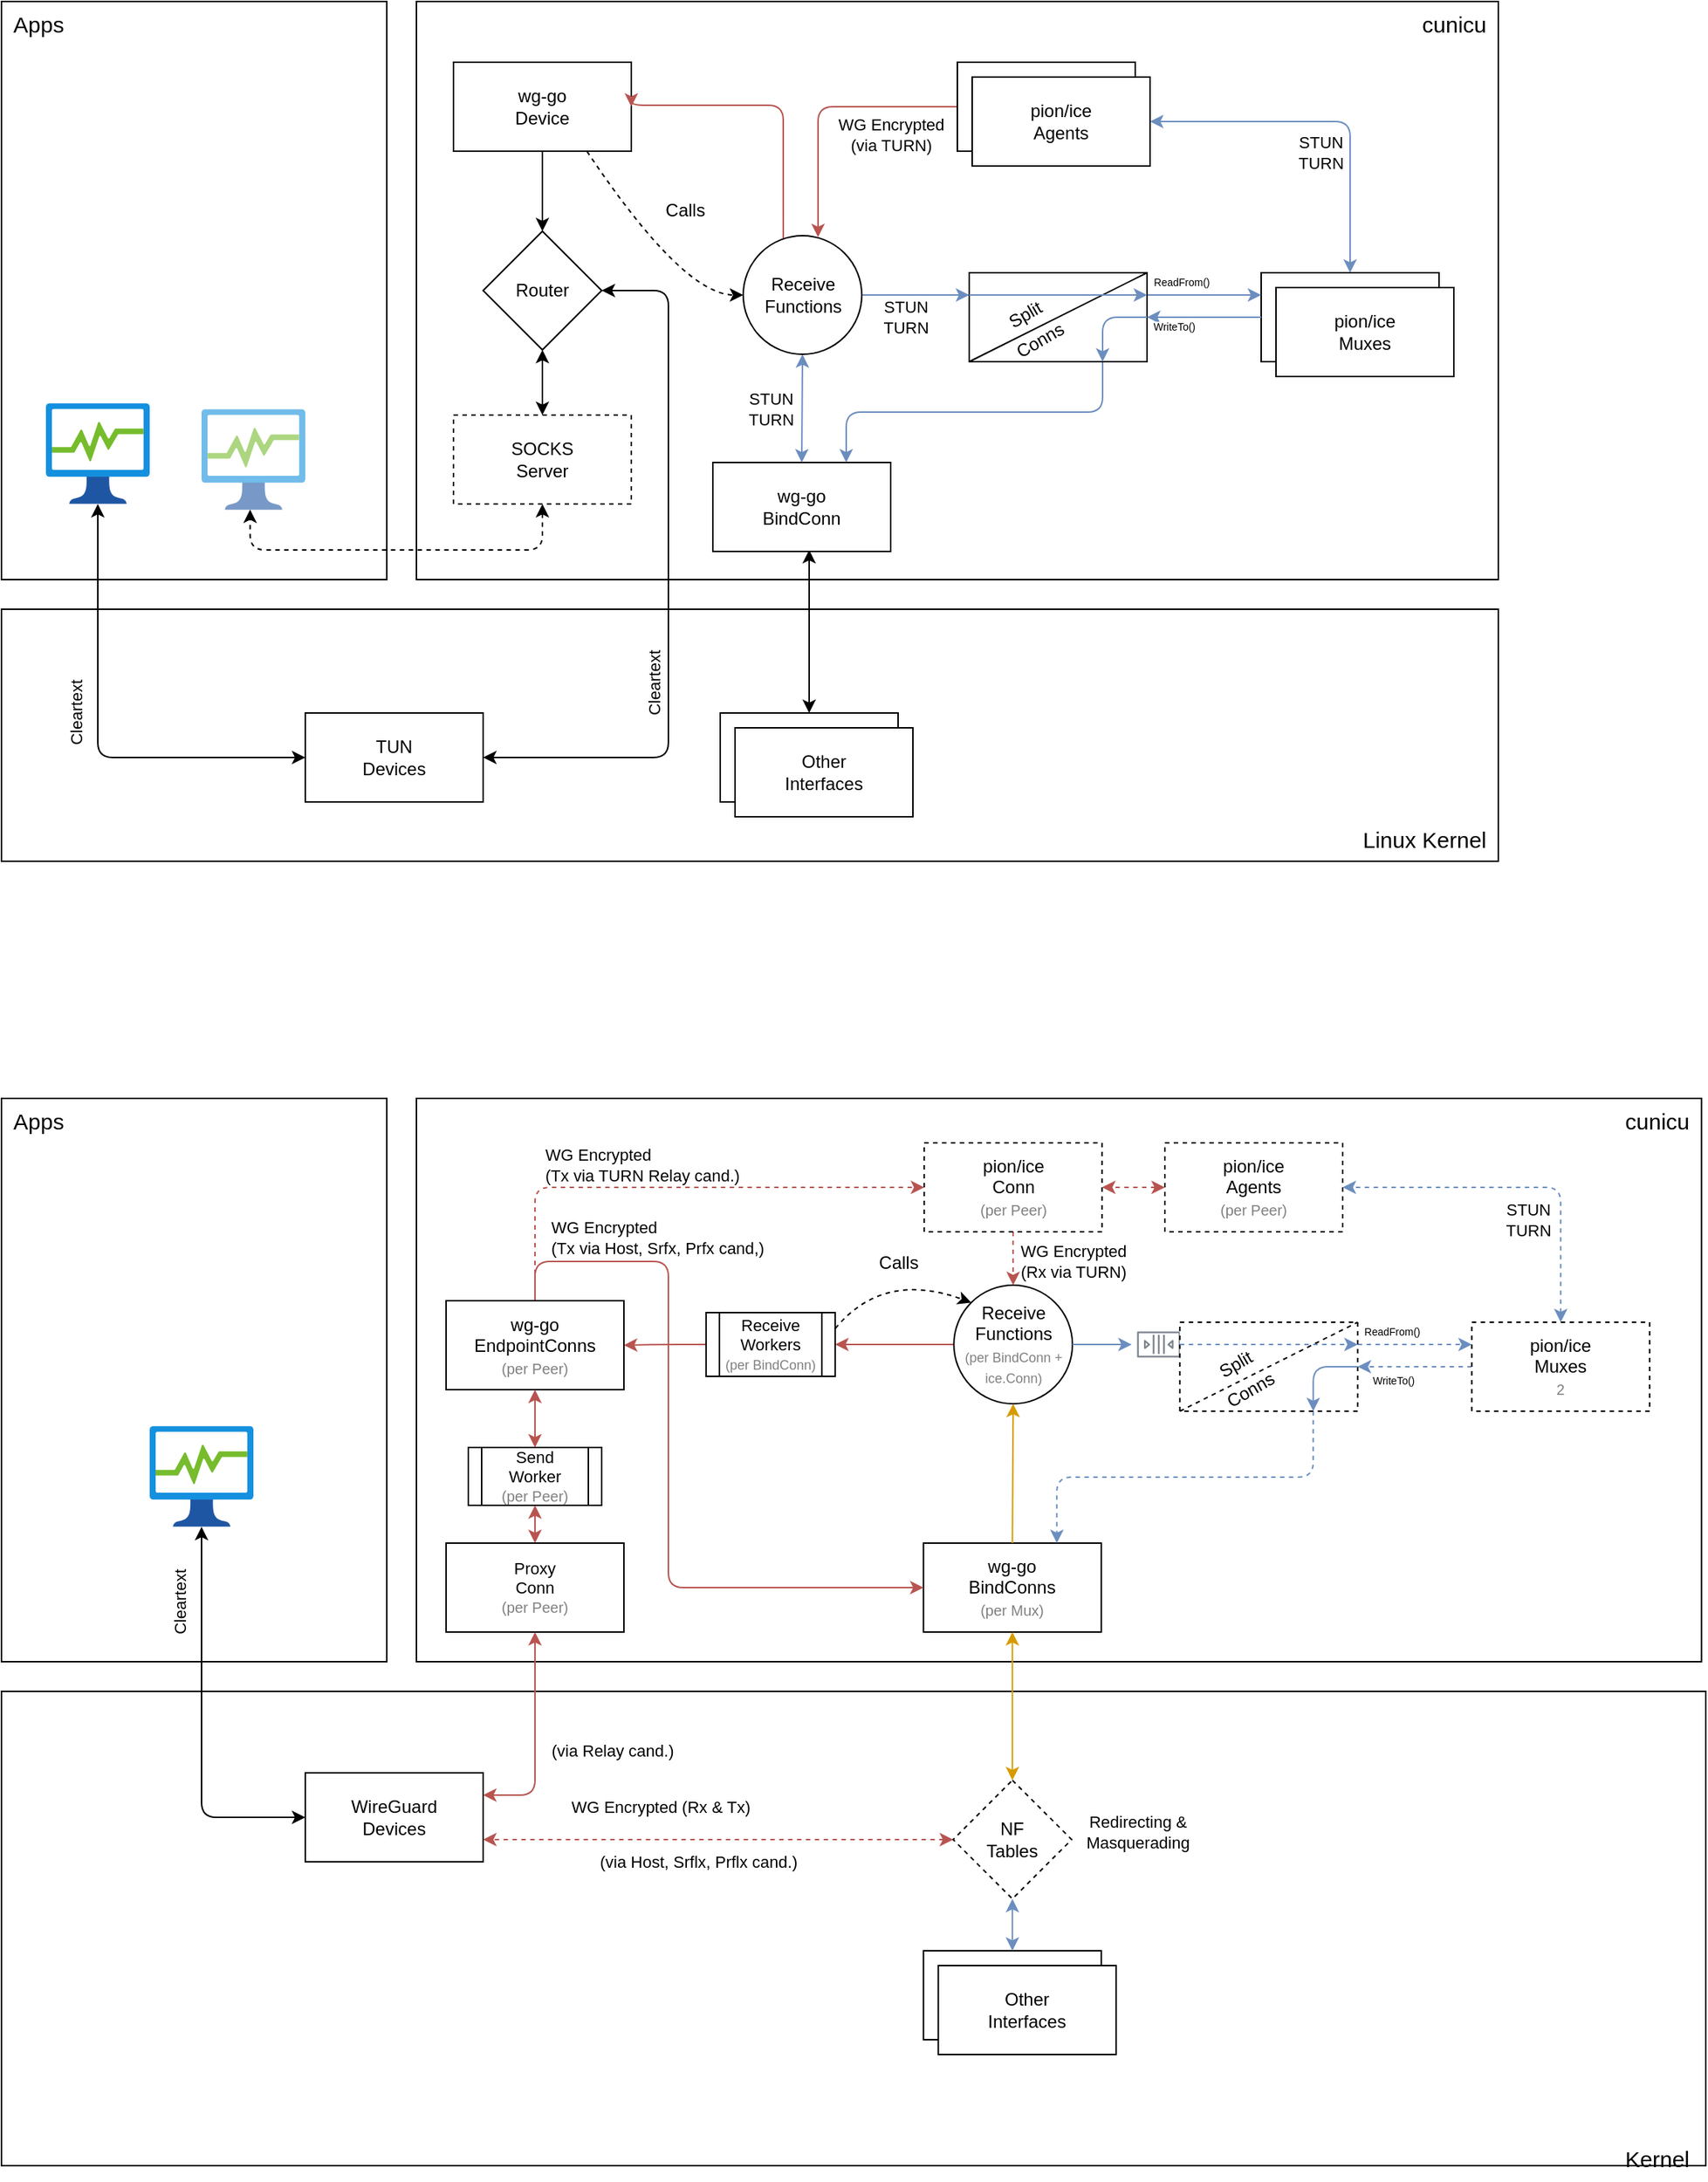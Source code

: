 <mxfile>
    <diagram id="mI8KoqQbu4m7rTbuGHnU" name="Page-1">
        <mxGraphModel dx="1014" dy="3248" grid="1" gridSize="10" guides="1" tooltips="1" connect="1" arrows="1" fold="1" page="1" pageScale="1" pageWidth="1654" pageHeight="2336" math="0" shadow="0">
            <root>
                <mxCell id="0"/>
                <mxCell id="1" parent="0"/>
                <mxCell id="29" value="" style="rounded=0;whiteSpace=wrap;html=1;" parent="1" vertex="1">
                    <mxGeometry x="370" y="-1520" width="867.14" height="380" as="geometry"/>
                </mxCell>
                <mxCell id="2" value="" style="rounded=0;whiteSpace=wrap;html=1;" parent="1" vertex="1">
                    <mxGeometry x="90" y="-1850" width="1010" height="170" as="geometry"/>
                </mxCell>
                <mxCell id="4" value="" style="rounded=0;whiteSpace=wrap;html=1;" parent="1" vertex="1">
                    <mxGeometry x="370" y="-2260" width="730" height="390" as="geometry"/>
                </mxCell>
                <mxCell id="10" value="" style="group" parent="1" vertex="1" connectable="0">
                    <mxGeometry x="575" y="-1780" width="131" height="70" as="geometry"/>
                </mxCell>
                <mxCell id="8" value="Other&lt;br&gt;Interfaces" style="rounded=0;whiteSpace=wrap;html=1;" parent="10" vertex="1">
                    <mxGeometry width="120" height="60" as="geometry"/>
                </mxCell>
                <mxCell id="9" value="Other&lt;br&gt;Interfaces" style="rounded=0;whiteSpace=wrap;html=1;" parent="10" vertex="1">
                    <mxGeometry x="10" y="10" width="120" height="60" as="geometry"/>
                </mxCell>
                <mxCell id="20" style="edgeStyle=orthogonalEdgeStyle;html=1;exitX=0.5;exitY=0;exitDx=0;exitDy=0;entryX=0.5;entryY=1;entryDx=0;entryDy=0;startArrow=classic;startFill=1;" parent="1" source="8" edge="1">
                    <mxGeometry relative="1" as="geometry">
                        <mxPoint x="635" y="-1890" as="targetPoint"/>
                    </mxGeometry>
                </mxCell>
                <mxCell id="28" value="" style="rounded=0;whiteSpace=wrap;html=1;" parent="1" vertex="1">
                    <mxGeometry x="90" y="-1120" width="1150" height="320" as="geometry"/>
                </mxCell>
                <mxCell id="31" value="" style="group" parent="1" vertex="1" connectable="0">
                    <mxGeometry x="712.14" y="-945" width="131" height="70" as="geometry"/>
                </mxCell>
                <mxCell id="32" value="Other&lt;br&gt;Interfaces" style="rounded=0;whiteSpace=wrap;html=1;" parent="31" vertex="1">
                    <mxGeometry width="120" height="60" as="geometry"/>
                </mxCell>
                <mxCell id="33" value="Other&lt;br&gt;Interfaces" style="rounded=0;whiteSpace=wrap;html=1;" parent="31" vertex="1">
                    <mxGeometry x="10" y="10" width="120" height="60" as="geometry"/>
                </mxCell>
                <mxCell id="38" value="wg-go&lt;br&gt;BindConns&lt;br&gt;&lt;span style=&quot;color: rgb(128 , 128 , 128) ; font-size: 10px&quot;&gt;(per Mux)&lt;/span&gt;" style="rounded=0;whiteSpace=wrap;html=1;" parent="1" vertex="1">
                    <mxGeometry x="712.14" y="-1220" width="120" height="60" as="geometry"/>
                </mxCell>
                <mxCell id="43" style="edgeStyle=orthogonalEdgeStyle;html=1;exitX=0.5;exitY=0;exitDx=0;exitDy=0;entryX=0.5;entryY=1;entryDx=0;entryDy=0;startArrow=classic;startFill=1;fillColor=#ffe6cc;strokeColor=#d79b00;" parent="1" source="58" target="38" edge="1">
                    <mxGeometry relative="1" as="geometry">
                        <mxPoint x="759.14" y="-1150" as="targetPoint"/>
                    </mxGeometry>
                </mxCell>
                <mxCell id="48" style="edgeStyle=orthogonalEdgeStyle;html=1;exitX=0;exitY=0.5;exitDx=0;exitDy=0;startArrow=classic;startFill=1;entryX=1;entryY=0.75;entryDx=0;entryDy=0;fillColor=#f8cecc;strokeColor=#b85450;dashed=1;" parent="1" source="58" target="44" edge="1">
                    <mxGeometry relative="1" as="geometry">
                        <Array as="points">
                            <mxPoint x="732" y="-1020"/>
                        </Array>
                    </mxGeometry>
                </mxCell>
                <mxCell id="57" value="(via Host, Srflx, Prflx cand.)" style="edgeLabel;html=1;align=center;verticalAlign=middle;resizable=0;points=[];" parent="48" vertex="1" connectable="0">
                    <mxGeometry x="-0.16" y="1" relative="1" as="geometry">
                        <mxPoint x="-39" y="14" as="offset"/>
                    </mxGeometry>
                </mxCell>
                <mxCell id="58" value="NF&lt;br&gt;Tables" style="rhombus;whiteSpace=wrap;html=1;labelBackgroundColor=none;dashed=1;" parent="1" vertex="1">
                    <mxGeometry x="732.14" y="-1060" width="80" height="80" as="geometry"/>
                </mxCell>
                <mxCell id="61" style="edgeStyle=orthogonalEdgeStyle;html=1;exitX=0.5;exitY=0;exitDx=0;exitDy=0;entryX=0.5;entryY=1;entryDx=0;entryDy=0;startArrow=classic;startFill=1;fillColor=#dae8fc;strokeColor=#6c8ebf;" parent="1" source="32" target="58" edge="1">
                    <mxGeometry relative="1" as="geometry"/>
                </mxCell>
                <mxCell id="67" style="edgeStyle=orthogonalEdgeStyle;html=1;exitX=0.5;exitY=0;exitDx=0;exitDy=0;entryX=0.5;entryY=1;entryDx=0;entryDy=0;startArrow=none;startFill=0;fillColor=#ffe6cc;strokeColor=#d79b00;" parent="1" target="73" edge="1">
                    <mxGeometry relative="1" as="geometry">
                        <mxPoint x="772.14" y="-1220.0" as="sourcePoint"/>
                    </mxGeometry>
                </mxCell>
                <mxCell id="68" style="edgeStyle=orthogonalEdgeStyle;html=1;entryX=1;entryY=0.5;entryDx=0;entryDy=0;startArrow=classic;startFill=1;exitX=0.5;exitY=0;exitDx=0;exitDy=0;fillColor=#dae8fc;strokeColor=#6c8ebf;dashed=1;" parent="1" source="69" target="72" edge="1">
                    <mxGeometry relative="1" as="geometry">
                        <mxPoint x="1122.14" y="-1280" as="sourcePoint"/>
                    </mxGeometry>
                </mxCell>
                <mxCell id="118" value="STUN&lt;br&gt;TURN" style="edgeLabel;html=1;align=center;verticalAlign=middle;resizable=0;points=[];fontSize=11;" parent="68" vertex="1" connectable="0">
                    <mxGeometry x="-0.29" relative="1" as="geometry">
                        <mxPoint x="-22" y="15" as="offset"/>
                    </mxGeometry>
                </mxCell>
                <mxCell id="104" style="edgeStyle=orthogonalEdgeStyle;html=1;exitX=0.5;exitY=1;exitDx=0;exitDy=0;entryX=0.5;entryY=0;entryDx=0;entryDy=0;fontSize=11;startArrow=none;startFill=0;fillColor=#f8cecc;strokeColor=#b85450;dashed=1;" parent="1" source="257" target="73" edge="1">
                    <mxGeometry relative="1" as="geometry">
                        <mxPoint x="877.14" y="-1445" as="sourcePoint"/>
                        <Array as="points">
                            <mxPoint x="773" y="-1420"/>
                            <mxPoint x="773" y="-1420"/>
                        </Array>
                    </mxGeometry>
                </mxCell>
                <mxCell id="105" value="WG Encrypted&lt;br&gt;(Rx via TURN)" style="edgeLabel;html=1;align=center;verticalAlign=middle;resizable=0;points=[];fontSize=11;" parent="104" vertex="1" connectable="0">
                    <mxGeometry x="0.113" y="-2" relative="1" as="geometry">
                        <mxPoint x="42" as="offset"/>
                    </mxGeometry>
                </mxCell>
                <mxCell id="101" style="edgeStyle=orthogonalEdgeStyle;html=1;exitX=0;exitY=0.5;exitDx=0;exitDy=0;fontSize=11;startArrow=none;startFill=0;fillColor=#f8cecc;strokeColor=#b85450;entryX=1;entryY=0.5;entryDx=0;entryDy=0;" parent="1" source="73" target="125" edge="1">
                    <mxGeometry relative="1" as="geometry">
                        <mxPoint x="639.087" y="-1412.947" as="targetPoint"/>
                    </mxGeometry>
                </mxCell>
                <mxCell id="73" value="Receive&lt;br&gt;Functions&lt;br&gt;&lt;span style=&quot;color: rgb(128 , 128 , 128) ; font-size: 9px&quot;&gt;(per BindConn + ice.Conn)&lt;/span&gt;" style="ellipse;whiteSpace=wrap;html=1;aspect=fixed;labelBackgroundColor=none;" parent="1" vertex="1">
                    <mxGeometry x="732.64" y="-1394" width="80" height="80" as="geometry"/>
                </mxCell>
                <mxCell id="74" value="" style="rounded=0;whiteSpace=wrap;html=1;labelBackgroundColor=none;" parent="1" vertex="1">
                    <mxGeometry x="90" y="-2260" width="260" height="390" as="geometry"/>
                </mxCell>
                <mxCell id="75" value="Apps" style="text;html=1;strokeColor=none;fillColor=none;align=left;verticalAlign=middle;whiteSpace=wrap;rounded=0;labelBackgroundColor=none;fontSize=15;spacingLeft=6;" parent="1" vertex="1">
                    <mxGeometry x="90" y="-2260" width="100" height="30" as="geometry"/>
                </mxCell>
                <mxCell id="78" value="cunicu" style="text;html=1;strokeColor=none;fillColor=none;align=right;verticalAlign=middle;whiteSpace=wrap;rounded=0;labelBackgroundColor=none;fontSize=15;spacingLeft=6;spacingRight=6;" parent="1" vertex="1">
                    <mxGeometry x="1000" y="-2260" width="100" height="30" as="geometry"/>
                </mxCell>
                <mxCell id="79" value="cunicu" style="text;html=1;strokeColor=none;fillColor=none;align=right;verticalAlign=middle;whiteSpace=wrap;rounded=0;labelBackgroundColor=none;fontSize=15;spacingLeft=6;spacingRight=6;" parent="1" vertex="1">
                    <mxGeometry x="1137.14" y="-1520" width="100" height="30" as="geometry"/>
                </mxCell>
                <mxCell id="83" value="Kernel" style="text;html=1;strokeColor=none;fillColor=none;align=right;verticalAlign=middle;whiteSpace=wrap;rounded=0;labelBackgroundColor=none;fontSize=15;spacingLeft=6;spacingRight=6;" parent="1" vertex="1">
                    <mxGeometry x="1137.14" y="-820" width="100" height="30" as="geometry"/>
                </mxCell>
                <mxCell id="84" value="Linux Kernel" style="text;html=1;strokeColor=none;fillColor=none;align=right;verticalAlign=middle;whiteSpace=wrap;rounded=0;labelBackgroundColor=none;fontSize=15;spacingLeft=6;spacingRight=6;" parent="1" vertex="1">
                    <mxGeometry x="1000" y="-1710" width="100" height="30" as="geometry"/>
                </mxCell>
                <mxCell id="88" value="" style="aspect=fixed;html=1;points=[];align=center;image;fontSize=12;image=img/lib/azure2/general/Process_Explorer.svg;labelBackgroundColor=none;opacity=60;" parent="1" vertex="1">
                    <mxGeometry x="225" y="-1985" width="70" height="68" as="geometry"/>
                </mxCell>
                <mxCell id="89" style="edgeStyle=orthogonalEdgeStyle;html=1;exitX=0;exitY=0.5;exitDx=0;exitDy=0;fontSize=15;startArrow=classic;startFill=1;" parent="1" source="24" target="220" edge="1">
                    <mxGeometry relative="1" as="geometry">
                        <mxPoint x="270" y="-1750" as="sourcePoint"/>
                    </mxGeometry>
                </mxCell>
                <mxCell id="90" value="Cleartext" style="edgeLabel;html=1;align=center;verticalAlign=middle;resizable=0;points=[];fontSize=11;rotation=-90;" parent="89" vertex="1" connectable="0">
                    <mxGeometry x="0.461" y="2" relative="1" as="geometry">
                        <mxPoint x="-13" y="57" as="offset"/>
                    </mxGeometry>
                </mxCell>
                <mxCell id="91" value="" style="rounded=0;whiteSpace=wrap;html=1;labelBackgroundColor=none;" parent="1" vertex="1">
                    <mxGeometry x="90" y="-1520" width="260" height="380" as="geometry"/>
                </mxCell>
                <mxCell id="92" value="Apps" style="text;html=1;strokeColor=none;fillColor=none;align=left;verticalAlign=middle;whiteSpace=wrap;rounded=0;labelBackgroundColor=none;fontSize=15;spacingLeft=6;" parent="1" vertex="1">
                    <mxGeometry x="90" y="-1520" width="100" height="30" as="geometry"/>
                </mxCell>
                <mxCell id="93" value="" style="aspect=fixed;html=1;points=[];align=center;image;fontSize=12;image=img/lib/azure2/general/Process_Explorer.svg;labelBackgroundColor=none;" parent="1" vertex="1">
                    <mxGeometry x="190" y="-1299" width="70" height="68" as="geometry"/>
                </mxCell>
                <mxCell id="94" style="edgeStyle=orthogonalEdgeStyle;html=1;exitX=0;exitY=0.5;exitDx=0;exitDy=0;fontSize=11;startArrow=classic;startFill=1;" parent="1" source="44" target="93" edge="1">
                    <mxGeometry relative="1" as="geometry">
                        <mxPoint x="225" y="-1060" as="sourcePoint"/>
                    </mxGeometry>
                </mxCell>
                <mxCell id="95" value="Redirecting &amp;amp;&lt;br&gt;Masquerading" style="text;html=1;strokeColor=none;fillColor=none;align=center;verticalAlign=middle;whiteSpace=wrap;rounded=0;labelBackgroundColor=none;fontSize=11;" parent="1" vertex="1">
                    <mxGeometry x="827.14" y="-1040" width="60" height="30" as="geometry"/>
                </mxCell>
                <mxCell id="244" style="edgeStyle=orthogonalEdgeStyle;html=1;exitX=0.5;exitY=0;exitDx=0;exitDy=0;fontSize=10;fontColor=#808080;startArrow=classic;startFill=1;endArrow=classic;endFill=1;fillColor=#f8cecc;strokeColor=#b85450;" parent="1" source="99" target="243" edge="1">
                    <mxGeometry relative="1" as="geometry"/>
                </mxCell>
                <mxCell id="99" value="Proxy&lt;br&gt;Conn&lt;br&gt;&lt;span style=&quot;color: rgb(128 , 128 , 128) ; font-size: 10px&quot;&gt;(per Peer)&lt;/span&gt;" style="rounded=0;whiteSpace=wrap;html=1;labelBackgroundColor=none;fontSize=11;" parent="1" vertex="1">
                    <mxGeometry x="390" y="-1220" width="120" height="60" as="geometry"/>
                </mxCell>
                <mxCell id="103" style="edgeStyle=orthogonalEdgeStyle;html=1;exitX=1;exitY=0.25;exitDx=0;exitDy=0;entryX=0.5;entryY=1;entryDx=0;entryDy=0;fontSize=11;startArrow=classic;startFill=1;fillColor=#f8cecc;strokeColor=#b85450;" parent="1" source="44" target="99" edge="1">
                    <mxGeometry relative="1" as="geometry"/>
                </mxCell>
                <mxCell id="121" style="edgeStyle=orthogonalEdgeStyle;html=1;exitX=1;exitY=0.25;exitDx=0;exitDy=0;entryX=0;entryY=0.25;entryDx=0;entryDy=0;fontSize=11;startArrow=none;startFill=0;endArrow=classic;endFill=1;fillColor=#dae8fc;strokeColor=#6c8ebf;dashed=1;" parent="1" source="106" target="69" edge="1">
                    <mxGeometry relative="1" as="geometry"/>
                </mxCell>
                <mxCell id="127" value="ReadFrom()" style="edgeLabel;html=1;align=center;verticalAlign=middle;resizable=0;points=[];fontSize=7;" parent="121" vertex="1" connectable="0">
                    <mxGeometry x="-0.303" relative="1" as="geometry">
                        <mxPoint x="-4" y="-8" as="offset"/>
                    </mxGeometry>
                </mxCell>
                <mxCell id="131" style="edgeStyle=orthogonalEdgeStyle;html=1;exitX=0.75;exitY=1;exitDx=0;exitDy=0;entryX=0.75;entryY=0;entryDx=0;entryDy=0;fontSize=12;startArrow=none;startFill=0;endArrow=classic;endFill=1;fillColor=#dae8fc;strokeColor=#6c8ebf;dashed=1;" parent="1" source="106" target="38" edge="1">
                    <mxGeometry relative="1" as="geometry"/>
                </mxCell>
                <mxCell id="214" style="edgeStyle=orthogonalEdgeStyle;html=1;exitX=0.5;exitY=1;exitDx=0;exitDy=0;entryX=0.5;entryY=0;entryDx=0;entryDy=0;fontSize=12;startArrow=none;startFill=0;endArrow=classic;endFill=1;" parent="1" source="25" target="213" edge="1">
                    <mxGeometry relative="1" as="geometry"/>
                </mxCell>
                <mxCell id="25" value="wg-go&lt;br&gt;Device" style="rounded=0;whiteSpace=wrap;html=1;" parent="1" vertex="1">
                    <mxGeometry x="395" y="-2219" width="120" height="60" as="geometry"/>
                </mxCell>
                <mxCell id="24" value="TUN&lt;br&gt;Devices" style="rounded=0;whiteSpace=wrap;html=1;" parent="1" vertex="1">
                    <mxGeometry x="295" y="-1780" width="120" height="60" as="geometry"/>
                </mxCell>
                <mxCell id="122" style="edgeStyle=orthogonalEdgeStyle;html=1;entryX=1;entryY=0.5;entryDx=0;entryDy=0;fontSize=11;startArrow=none;startFill=0;endArrow=classic;endFill=1;fillColor=#dae8fc;strokeColor=#6c8ebf;exitX=0;exitY=0.5;exitDx=0;exitDy=0;dashed=1;" parent="1" source="69" target="106" edge="1">
                    <mxGeometry relative="1" as="geometry">
                        <mxPoint x="1052.14" y="-1339" as="sourcePoint"/>
                    </mxGeometry>
                </mxCell>
                <mxCell id="126" style="edgeStyle=orthogonalEdgeStyle;html=1;exitX=0;exitY=0.5;exitDx=0;exitDy=0;entryX=1;entryY=0.5;entryDx=0;entryDy=0;fontSize=11;startArrow=none;startFill=0;endArrow=classic;endFill=1;fillColor=#f8cecc;strokeColor=#b85450;" parent="1" source="125" target="236" edge="1">
                    <mxGeometry relative="1" as="geometry"/>
                </mxCell>
                <mxCell id="125" value="Receive&lt;br&gt;Workers&lt;br&gt;&lt;span style=&quot;color: rgb(128 , 128 , 128)&quot;&gt;&lt;font style=&quot;font-size: 9px&quot;&gt;(per BindConn)&lt;/font&gt;&lt;/span&gt;" style="shape=process;whiteSpace=wrap;html=1;backgroundOutline=1;labelBackgroundColor=none;fontSize=11;" parent="1" vertex="1">
                    <mxGeometry x="565.43" y="-1375.5" width="87.14" height="43" as="geometry"/>
                </mxCell>
                <mxCell id="128" value="WriteTo()" style="edgeLabel;html=1;align=center;verticalAlign=middle;resizable=0;points=[];fontSize=7;" parent="1" vertex="1" connectable="0">
                    <mxGeometry x="1023.139" y="-1332" as="geometry">
                        <mxPoint x="6" y="3" as="offset"/>
                    </mxGeometry>
                </mxCell>
                <mxCell id="129" value="" style="curved=1;endArrow=classic;html=1;fontSize=7;exitX=1;exitY=0.25;exitDx=0;exitDy=0;entryX=0;entryY=0;entryDx=0;entryDy=0;dashed=1;" parent="1" source="125" target="73" edge="1">
                    <mxGeometry width="50" height="50" relative="1" as="geometry">
                        <mxPoint x="745.14" y="-1185" as="sourcePoint"/>
                        <mxPoint x="795.14" y="-1235" as="targetPoint"/>
                        <Array as="points">
                            <mxPoint x="685.14" y="-1404"/>
                        </Array>
                    </mxGeometry>
                </mxCell>
                <mxCell id="130" value="&lt;font style=&quot;font-size: 12px&quot;&gt;Calls&lt;/font&gt;" style="edgeLabel;html=1;align=center;verticalAlign=middle;resizable=0;points=[];fontSize=7;" parent="129" vertex="1" connectable="0">
                    <mxGeometry x="0.208" y="-15" relative="1" as="geometry">
                        <mxPoint x="-2" y="-26" as="offset"/>
                    </mxGeometry>
                </mxCell>
                <mxCell id="183" value="wg-go&lt;br&gt;BindConn" style="rounded=0;whiteSpace=wrap;html=1;" parent="1" vertex="1">
                    <mxGeometry x="570" y="-1949" width="120" height="60" as="geometry"/>
                </mxCell>
                <mxCell id="184" style="edgeStyle=orthogonalEdgeStyle;html=1;exitX=0.5;exitY=0;exitDx=0;exitDy=0;entryX=0.5;entryY=1;entryDx=0;entryDy=0;startArrow=classic;startFill=1;fillColor=#dae8fc;strokeColor=#6c8ebf;" parent="1" target="192" edge="1">
                    <mxGeometry relative="1" as="geometry">
                        <mxPoint x="630" y="-1949" as="sourcePoint"/>
                    </mxGeometry>
                </mxCell>
                <mxCell id="185" style="edgeStyle=orthogonalEdgeStyle;html=1;entryX=1;entryY=0.5;entryDx=0;entryDy=0;startArrow=classic;startFill=1;exitX=0.5;exitY=0;exitDx=0;exitDy=0;fillColor=#dae8fc;strokeColor=#6c8ebf;" parent="1" source="194" target="198" edge="1">
                    <mxGeometry relative="1" as="geometry">
                        <mxPoint x="980" y="-2009" as="sourcePoint"/>
                    </mxGeometry>
                </mxCell>
                <mxCell id="186" value="STUN&lt;br&gt;TURN" style="edgeLabel;html=1;align=center;verticalAlign=middle;resizable=0;points=[];fontSize=11;" parent="185" vertex="1" connectable="0">
                    <mxGeometry x="-0.29" relative="1" as="geometry">
                        <mxPoint x="-20" y="3" as="offset"/>
                    </mxGeometry>
                </mxCell>
                <mxCell id="187" style="edgeStyle=orthogonalEdgeStyle;html=1;exitX=0;exitY=0.5;exitDx=0;exitDy=0;entryX=0.626;entryY=0.013;entryDx=0;entryDy=0;fontSize=11;startArrow=none;startFill=0;fillColor=#f8cecc;strokeColor=#b85450;entryPerimeter=0;" parent="1" source="197" target="192" edge="1">
                    <mxGeometry relative="1" as="geometry">
                        <Array as="points">
                            <mxPoint x="641" y="-2189"/>
                            <mxPoint x="641" y="-2101"/>
                        </Array>
                    </mxGeometry>
                </mxCell>
                <mxCell id="188" value="WG Encrypted&lt;br&gt;(via TURN)" style="edgeLabel;html=1;align=center;verticalAlign=middle;resizable=0;points=[];fontSize=11;" parent="187" vertex="1" connectable="0">
                    <mxGeometry x="0.113" y="-2" relative="1" as="geometry">
                        <mxPoint x="51" y="11" as="offset"/>
                    </mxGeometry>
                </mxCell>
                <mxCell id="189" style="edgeStyle=orthogonalEdgeStyle;html=1;exitX=0.338;exitY=0.026;exitDx=0;exitDy=0;fontSize=11;startArrow=none;startFill=0;fillColor=#f8cecc;strokeColor=#b85450;entryX=1;entryY=0.5;entryDx=0;entryDy=0;exitPerimeter=0;" parent="1" source="192" target="25" edge="1">
                    <mxGeometry relative="1" as="geometry">
                        <mxPoint x="515" y="-2062" as="targetPoint"/>
                        <Array as="points">
                            <mxPoint x="617" y="-2190"/>
                            <mxPoint x="515" y="-2190"/>
                        </Array>
                    </mxGeometry>
                </mxCell>
                <mxCell id="190" style="edgeStyle=orthogonalEdgeStyle;html=1;exitX=1;exitY=0.5;exitDx=0;exitDy=0;entryX=0;entryY=0.25;entryDx=0;entryDy=0;fontSize=11;startArrow=none;startFill=0;endArrow=classic;endFill=1;fillColor=#dae8fc;strokeColor=#6c8ebf;" parent="1" source="192" target="202" edge="1">
                    <mxGeometry relative="1" as="geometry"/>
                </mxCell>
                <mxCell id="191" value="STUN&lt;br&gt;TURN" style="edgeLabel;html=1;align=center;verticalAlign=middle;resizable=0;points=[];fontSize=11;" parent="190" vertex="1" connectable="0">
                    <mxGeometry x="0.053" relative="1" as="geometry">
                        <mxPoint x="-9" y="15" as="offset"/>
                    </mxGeometry>
                </mxCell>
                <mxCell id="192" value="Receive&lt;br&gt;Functions" style="ellipse;whiteSpace=wrap;html=1;aspect=fixed;labelBackgroundColor=none;" parent="1" vertex="1">
                    <mxGeometry x="590.5" y="-2102" width="80" height="80" as="geometry"/>
                </mxCell>
                <mxCell id="193" value="" style="group" parent="1" vertex="1" connectable="0">
                    <mxGeometry x="940" y="-2077" width="130" height="70" as="geometry"/>
                </mxCell>
                <mxCell id="194" value="pion/ice&lt;br&gt;Muxes" style="rounded=0;whiteSpace=wrap;html=1;" parent="193" vertex="1">
                    <mxGeometry width="120" height="60" as="geometry"/>
                </mxCell>
                <mxCell id="195" value="pion/ice&lt;br&gt;Muxes" style="rounded=0;whiteSpace=wrap;html=1;" parent="193" vertex="1">
                    <mxGeometry x="10" y="10" width="120" height="60" as="geometry"/>
                </mxCell>
                <mxCell id="196" value="" style="group" parent="1" vertex="1" connectable="0">
                    <mxGeometry x="735" y="-2219" width="130" height="70" as="geometry"/>
                </mxCell>
                <mxCell id="197" value="pion/ice&lt;br&gt;Agents" style="rounded=0;whiteSpace=wrap;html=1;" parent="196" vertex="1">
                    <mxGeometry width="120" height="60" as="geometry"/>
                </mxCell>
                <mxCell id="198" value="pion/ice&lt;br&gt;Agents" style="rounded=0;whiteSpace=wrap;html=1;" parent="196" vertex="1">
                    <mxGeometry x="10" y="10" width="120" height="60" as="geometry"/>
                </mxCell>
                <mxCell id="199" style="edgeStyle=orthogonalEdgeStyle;html=1;exitX=1;exitY=0.25;exitDx=0;exitDy=0;entryX=0;entryY=0.25;entryDx=0;entryDy=0;fontSize=11;startArrow=none;startFill=0;endArrow=classic;endFill=1;fillColor=#dae8fc;strokeColor=#6c8ebf;" parent="1" source="202" target="194" edge="1">
                    <mxGeometry relative="1" as="geometry"/>
                </mxCell>
                <mxCell id="200" value="ReadFrom()" style="edgeLabel;html=1;align=center;verticalAlign=middle;resizable=0;points=[];fontSize=7;" parent="199" vertex="1" connectable="0">
                    <mxGeometry x="-0.303" relative="1" as="geometry">
                        <mxPoint x="-4" y="-8" as="offset"/>
                    </mxGeometry>
                </mxCell>
                <mxCell id="201" style="edgeStyle=orthogonalEdgeStyle;html=1;exitX=0.75;exitY=1;exitDx=0;exitDy=0;entryX=0.75;entryY=0;entryDx=0;entryDy=0;fontSize=12;startArrow=none;startFill=0;endArrow=classic;endFill=1;fillColor=#dae8fc;strokeColor=#6c8ebf;" parent="1" source="202" target="183" edge="1">
                    <mxGeometry relative="1" as="geometry"/>
                </mxCell>
                <mxCell id="202" value="" style="rounded=0;whiteSpace=wrap;html=1;" parent="1" vertex="1">
                    <mxGeometry x="743" y="-2077" width="120" height="60" as="geometry"/>
                </mxCell>
                <mxCell id="203" value="" style="endArrow=none;html=1;fontSize=11;exitX=0;exitY=1;exitDx=0;exitDy=0;entryX=1;entryY=0;entryDx=0;entryDy=0;" parent="1" source="202" target="202" edge="1">
                    <mxGeometry width="50" height="50" relative="1" as="geometry">
                        <mxPoint x="773" y="-2174" as="sourcePoint"/>
                        <mxPoint x="823" y="-2224" as="targetPoint"/>
                    </mxGeometry>
                </mxCell>
                <mxCell id="204" value="&lt;p style=&quot;line-height: 1.6&quot;&gt;&lt;span style=&quot;font-size: 12px&quot;&gt;Split&lt;/span&gt;&lt;br style=&quot;font-size: 12px&quot;&gt;&lt;span style=&quot;font-size: 12px&quot;&gt;Conns&lt;/span&gt;&lt;/p&gt;" style="text;html=1;strokeColor=none;fillColor=none;align=center;verticalAlign=middle;whiteSpace=wrap;rounded=0;labelBackgroundColor=none;fontSize=11;rotation=-30;" parent="1" vertex="1">
                    <mxGeometry x="756" y="-2055" width="60" height="30" as="geometry"/>
                </mxCell>
                <mxCell id="205" value="STUN&lt;br&gt;TURN" style="edgeLabel;html=1;align=center;verticalAlign=middle;resizable=0;points=[];fontSize=11;" parent="1" vertex="1" connectable="0">
                    <mxGeometry x="608.997" y="-1985" as="geometry"/>
                </mxCell>
                <mxCell id="206" style="edgeStyle=orthogonalEdgeStyle;html=1;exitX=0;exitY=0.25;exitDx=0;exitDy=0;entryX=1;entryY=0.25;entryDx=0;entryDy=0;fontSize=11;startArrow=none;startFill=0;endArrow=classic;endFill=1;fillColor=#dae8fc;strokeColor=#6c8ebf;" parent="1" source="202" target="202" edge="1">
                    <mxGeometry relative="1" as="geometry"/>
                </mxCell>
                <mxCell id="207" style="edgeStyle=orthogonalEdgeStyle;html=1;entryX=1;entryY=0.5;entryDx=0;entryDy=0;fontSize=11;startArrow=none;startFill=0;endArrow=classic;endFill=1;fillColor=#dae8fc;strokeColor=#6c8ebf;exitX=0;exitY=0.5;exitDx=0;exitDy=0;" parent="1" source="194" target="202" edge="1">
                    <mxGeometry relative="1" as="geometry">
                        <mxPoint x="910" y="-2047" as="sourcePoint"/>
                    </mxGeometry>
                </mxCell>
                <mxCell id="208" style="html=1;exitX=1;exitY=0.5;exitDx=0;exitDy=0;entryX=0.75;entryY=1;entryDx=0;entryDy=0;fontSize=11;startArrow=none;startFill=0;endArrow=classic;endFill=1;fillColor=#dae8fc;strokeColor=#6c8ebf;" parent="1" source="202" target="202" edge="1">
                    <mxGeometry relative="1" as="geometry">
                        <Array as="points">
                            <mxPoint x="833" y="-2047"/>
                        </Array>
                    </mxGeometry>
                </mxCell>
                <mxCell id="209" value="WriteTo()" style="edgeLabel;html=1;align=center;verticalAlign=middle;resizable=0;points=[];fontSize=7;" parent="1" vertex="1" connectable="0">
                    <mxGeometry x="880.999" y="-2040" as="geometry"/>
                </mxCell>
                <mxCell id="210" value="" style="curved=1;endArrow=classic;html=1;fontSize=7;exitX=0.75;exitY=1;exitDx=0;exitDy=0;dashed=1;entryX=0;entryY=0.5;entryDx=0;entryDy=0;" parent="1" source="25" target="192" edge="1">
                    <mxGeometry width="50" height="50" relative="1" as="geometry">
                        <mxPoint x="515" y="-2077" as="sourcePoint"/>
                        <mxPoint x="605" y="-2090" as="targetPoint"/>
                        <Array as="points">
                            <mxPoint x="550" y="-2062"/>
                        </Array>
                    </mxGeometry>
                </mxCell>
                <mxCell id="211" value="&lt;font style=&quot;font-size: 12px&quot;&gt;Calls&lt;/font&gt;" style="edgeLabel;html=1;align=center;verticalAlign=middle;resizable=0;points=[];fontSize=7;" parent="210" vertex="1" connectable="0">
                    <mxGeometry x="0.208" y="-15" relative="1" as="geometry">
                        <mxPoint x="25" y="-48" as="offset"/>
                    </mxGeometry>
                </mxCell>
                <mxCell id="215" style="edgeStyle=orthogonalEdgeStyle;html=1;exitX=1;exitY=0.5;exitDx=0;exitDy=0;entryX=1;entryY=0.5;entryDx=0;entryDy=0;fontSize=12;startArrow=classic;startFill=1;endArrow=classic;endFill=1;" parent="1" source="213" target="24" edge="1">
                    <mxGeometry relative="1" as="geometry">
                        <Array as="points">
                            <mxPoint x="540" y="-2065"/>
                            <mxPoint x="540" y="-1750"/>
                        </Array>
                    </mxGeometry>
                </mxCell>
                <mxCell id="219" style="edgeStyle=orthogonalEdgeStyle;html=1;exitX=0.5;exitY=1;exitDx=0;exitDy=0;entryX=0.5;entryY=0;entryDx=0;entryDy=0;fontSize=12;startArrow=classic;startFill=1;endArrow=classic;endFill=1;" parent="1" source="213" target="217" edge="1">
                    <mxGeometry relative="1" as="geometry"/>
                </mxCell>
                <mxCell id="213" value="Router" style="rhombus;whiteSpace=wrap;html=1;labelBackgroundColor=none;fontSize=12;" parent="1" vertex="1">
                    <mxGeometry x="415" y="-2105" width="80" height="80" as="geometry"/>
                </mxCell>
                <mxCell id="216" value="Cleartext" style="edgeLabel;html=1;align=center;verticalAlign=middle;resizable=0;points=[];fontSize=11;rotation=-90;" parent="1" vertex="1" connectable="0">
                    <mxGeometry x="530.003" y="-1800.003" as="geometry"/>
                </mxCell>
                <mxCell id="218" style="edgeStyle=orthogonalEdgeStyle;html=1;exitX=0.5;exitY=1;exitDx=0;exitDy=0;fontSize=12;startArrow=classic;startFill=1;endArrow=classic;endFill=1;dashed=1;entryX=0.468;entryY=0.996;entryDx=0;entryDy=0;entryPerimeter=0;" parent="1" source="217" target="88" edge="1">
                    <mxGeometry relative="1" as="geometry">
                        <Array as="points">
                            <mxPoint x="455" y="-1890"/>
                            <mxPoint x="258" y="-1890"/>
                        </Array>
                    </mxGeometry>
                </mxCell>
                <mxCell id="217" value="SOCKS&lt;br&gt;Server" style="rounded=0;whiteSpace=wrap;html=1;dashed=1;" parent="1" vertex="1">
                    <mxGeometry x="395" y="-1981" width="120" height="60" as="geometry"/>
                </mxCell>
                <mxCell id="220" value="" style="aspect=fixed;html=1;points=[];align=center;image;fontSize=12;image=img/lib/azure2/general/Process_Explorer.svg;labelBackgroundColor=none;" parent="1" vertex="1">
                    <mxGeometry x="120" y="-1989" width="70" height="68" as="geometry"/>
                </mxCell>
                <mxCell id="221" value="&lt;font style=&quot;font-size: 11px&quot;&gt;(via Relay cand.)&lt;/font&gt;" style="text;html=1;strokeColor=none;fillColor=none;align=center;verticalAlign=middle;whiteSpace=wrap;rounded=0;dashed=1;labelBackgroundColor=none;fontSize=12;opacity=60;" parent="1" vertex="1">
                    <mxGeometry x="430" y="-1095" width="145" height="30" as="geometry"/>
                </mxCell>
                <mxCell id="222" value="&lt;span style=&quot;font-family: &amp;#34;helvetica&amp;#34; ; font-size: 11px ; background-color: rgb(255 , 255 , 255)&quot;&gt;WG Encrypted (Rx &amp;amp; Tx)&lt;/span&gt;" style="text;html=1;strokeColor=none;fillColor=none;align=center;verticalAlign=middle;whiteSpace=wrap;rounded=0;dashed=1;labelBackgroundColor=none;fontSize=12;opacity=60;" parent="1" vertex="1">
                    <mxGeometry x="470" y="-1057" width="130" height="30" as="geometry"/>
                </mxCell>
                <mxCell id="44" value="WireGuard&lt;br&gt;Devices" style="rounded=0;whiteSpace=wrap;html=1;" parent="1" vertex="1">
                    <mxGeometry x="295" y="-1065" width="120" height="60" as="geometry"/>
                </mxCell>
                <mxCell id="223" value="Cleartext" style="edgeLabel;html=1;align=center;verticalAlign=middle;resizable=0;points=[];fontSize=11;rotation=-90;" parent="1" vertex="1" connectable="0">
                    <mxGeometry x="210" y="-1180.003" as="geometry"/>
                </mxCell>
                <mxCell id="228" style="edgeStyle=orthogonalEdgeStyle;html=1;entryX=0;entryY=0.5;entryDx=0;entryDy=0;fontSize=11;startArrow=none;startFill=0;endArrow=classic;endFill=1;fillColor=#f8cecc;strokeColor=#b85450;" parent="1" target="38" edge="1">
                    <mxGeometry relative="1" as="geometry">
                        <mxPoint x="450" y="-1380" as="sourcePoint"/>
                        <Array as="points">
                            <mxPoint x="450" y="-1410"/>
                            <mxPoint x="540" y="-1410"/>
                            <mxPoint x="540" y="-1190"/>
                        </Array>
                    </mxGeometry>
                </mxCell>
                <mxCell id="229" style="edgeStyle=orthogonalEdgeStyle;html=1;exitX=0.5;exitY=0;exitDx=0;exitDy=0;fontSize=11;startArrow=none;startFill=0;endArrow=classic;endFill=1;fillColor=#f8cecc;strokeColor=#b85450;entryX=0;entryY=0.5;entryDx=0;entryDy=0;dashed=1;" parent="1" source="236" target="257" edge="1">
                    <mxGeometry relative="1" as="geometry">
                        <mxPoint x="877" y="-1475" as="targetPoint"/>
                        <Array as="points">
                            <mxPoint x="450" y="-1460"/>
                        </Array>
                    </mxGeometry>
                </mxCell>
                <mxCell id="230" value="WG Encrypted&lt;br&gt;(Tx&amp;nbsp;via TURN Relay cand.)" style="edgeLabel;html=1;align=left;verticalAlign=middle;resizable=0;points=[];fontSize=11;" parent="229" vertex="1" connectable="0">
                    <mxGeometry x="-0.266" y="-2" relative="1" as="geometry">
                        <mxPoint x="-43" y="-17" as="offset"/>
                    </mxGeometry>
                </mxCell>
                <mxCell id="248" style="edgeStyle=orthogonalEdgeStyle;html=1;exitX=0.5;exitY=0;exitDx=0;exitDy=0;entryX=0.5;entryY=1;entryDx=0;entryDy=0;fontSize=10;fontColor=#808080;startArrow=classic;startFill=1;endArrow=classic;endFill=1;fillColor=#f8cecc;strokeColor=#b85450;" parent="1" source="243" target="236" edge="1">
                    <mxGeometry relative="1" as="geometry">
                        <mxPoint x="426.777" y="-1321.638" as="targetPoint"/>
                    </mxGeometry>
                </mxCell>
                <mxCell id="243" value="Send&lt;br&gt;Worker&lt;br&gt;&lt;span style=&quot;color: rgb(128 , 128 , 128) ; font-size: 10px&quot;&gt;(per Peer)&lt;/span&gt;" style="shape=process;whiteSpace=wrap;html=1;backgroundOutline=1;labelBackgroundColor=none;fontSize=11;" parent="1" vertex="1">
                    <mxGeometry x="405" y="-1284.5" width="90" height="39" as="geometry"/>
                </mxCell>
                <mxCell id="69" value="pion/ice&lt;br&gt;Muxes&lt;br&gt;&lt;font style=&quot;font-size: 10px&quot; color=&quot;#808080&quot;&gt;2&lt;/font&gt;" style="rounded=0;whiteSpace=wrap;html=1;dashed=1;" parent="1" vertex="1">
                    <mxGeometry x="1082.14" y="-1369" width="120" height="60" as="geometry"/>
                </mxCell>
                <mxCell id="253" value="WG Encrypted&lt;br&gt;(Tx&amp;nbsp;via Host, Srfx, Prfx cand,)" style="edgeLabel;html=1;align=left;verticalAlign=middle;resizable=0;points=[];fontSize=11;" parent="1" vertex="1" connectable="0">
                    <mxGeometry x="800.001" y="-1469.995" as="geometry">
                        <mxPoint x="-341" y="44" as="offset"/>
                    </mxGeometry>
                </mxCell>
                <mxCell id="254" value="" style="sketch=0;outlineConnect=0;fontColor=#232F3E;gradientColor=none;strokeColor=#232F3E;fillColor=#ffffff;dashed=1;verticalLabelPosition=bottom;verticalAlign=top;align=center;html=1;fontSize=12;fontStyle=0;aspect=fixed;shape=mxgraph.aws4.resourceIcon;resIcon=mxgraph.aws4.queue;labelBackgroundColor=none;opacity=60;" parent="1" vertex="1">
                    <mxGeometry x="852.64" y="-1372.25" width="36.5" height="36.5" as="geometry"/>
                </mxCell>
                <mxCell id="255" value="" style="edgeStyle=orthogonalEdgeStyle;html=1;exitX=1;exitY=0.5;exitDx=0;exitDy=0;fontSize=11;startArrow=none;startFill=0;endArrow=classic;endFill=1;fillColor=#dae8fc;strokeColor=#6c8ebf;" parent="1" source="73" target="254" edge="1">
                    <mxGeometry relative="1" as="geometry">
                        <mxPoint x="812.64" y="-1354" as="sourcePoint"/>
                        <mxPoint x="885.14" y="-1354" as="targetPoint"/>
                    </mxGeometry>
                </mxCell>
                <mxCell id="234" value="" style="group;dashed=1;" parent="1" vertex="1" connectable="0">
                    <mxGeometry x="885.14" y="-1369" width="120" height="64.99" as="geometry"/>
                </mxCell>
                <mxCell id="106" value="" style="rounded=0;whiteSpace=wrap;html=1;dashed=1;" parent="234" vertex="1">
                    <mxGeometry width="120" height="60" as="geometry"/>
                </mxCell>
                <mxCell id="107" value="" style="endArrow=none;html=1;fontSize=11;exitX=0;exitY=1;exitDx=0;exitDy=0;entryX=1;entryY=0;entryDx=0;entryDy=0;dashed=1;" parent="234" source="106" target="106" edge="1">
                    <mxGeometry width="50" height="50" relative="1" as="geometry">
                        <mxPoint x="30" y="-97" as="sourcePoint"/>
                        <mxPoint x="80" y="-147" as="targetPoint"/>
                    </mxGeometry>
                </mxCell>
                <mxCell id="108" value="&lt;p style=&quot;line-height: 1.6&quot;&gt;&lt;span style=&quot;font-size: 12px&quot;&gt;Split&lt;/span&gt;&lt;br style=&quot;font-size: 12px&quot;&gt;&lt;span style=&quot;font-size: 12px&quot;&gt;Conns&lt;/span&gt;&lt;/p&gt;" style="text;html=1;strokeColor=none;fillColor=none;align=center;verticalAlign=middle;whiteSpace=wrap;rounded=0;labelBackgroundColor=none;fontSize=11;rotation=-30;" parent="234" vertex="1">
                    <mxGeometry x="13" y="22" width="60" height="30" as="geometry"/>
                </mxCell>
                <mxCell id="120" style="edgeStyle=orthogonalEdgeStyle;html=1;exitX=0;exitY=0.25;exitDx=0;exitDy=0;entryX=1;entryY=0.25;entryDx=0;entryDy=0;fontSize=11;startArrow=none;startFill=0;endArrow=classic;endFill=1;fillColor=#dae8fc;strokeColor=#6c8ebf;dashed=1;" parent="234" source="106" target="106" edge="1">
                    <mxGeometry relative="1" as="geometry"/>
                </mxCell>
                <mxCell id="123" style="html=1;exitX=1;exitY=0.5;exitDx=0;exitDy=0;entryX=0.75;entryY=1;entryDx=0;entryDy=0;fontSize=11;startArrow=none;startFill=0;endArrow=classic;endFill=1;fillColor=#dae8fc;strokeColor=#6c8ebf;" parent="234" source="106" target="106" edge="1">
                    <mxGeometry relative="1" as="geometry">
                        <Array as="points">
                            <mxPoint x="90" y="30"/>
                        </Array>
                    </mxGeometry>
                </mxCell>
                <mxCell id="258" style="edgeStyle=orthogonalEdgeStyle;html=1;exitX=0;exitY=0.5;exitDx=0;exitDy=0;dashed=1;fontSize=10;fontColor=#808080;startArrow=classic;startFill=1;endArrow=classic;endFill=1;fillColor=#f8cecc;strokeColor=#b85450;" parent="1" source="72" target="257" edge="1">
                    <mxGeometry relative="1" as="geometry"/>
                </mxCell>
                <mxCell id="72" value="pion/ice&lt;br&gt;Agents&lt;br&gt;&lt;div&gt;&lt;span style=&quot;font-size: 10px ; color: rgb(128 , 128 , 128)&quot;&gt;(per Peer)&lt;/span&gt;&lt;/div&gt;" style="rounded=0;whiteSpace=wrap;html=1;dashed=1;" parent="1" vertex="1">
                    <mxGeometry x="875" y="-1490" width="120" height="60" as="geometry"/>
                </mxCell>
                <mxCell id="257" value="pion/ice&lt;br&gt;Conn&lt;br&gt;&lt;div&gt;&lt;span style=&quot;font-size: 10px ; color: rgb(128 , 128 , 128)&quot;&gt;(per Peer)&lt;/span&gt;&lt;/div&gt;" style="rounded=0;whiteSpace=wrap;html=1;dashed=1;" parent="1" vertex="1">
                    <mxGeometry x="712.64" y="-1490" width="120" height="60" as="geometry"/>
                </mxCell>
                <mxCell id="236" value="wg-go&lt;br&gt;EndpointConns&lt;br&gt;&lt;span style=&quot;color: rgb(128 , 128 , 128) ; font-size: 10px&quot;&gt;(per Peer)&lt;/span&gt;" style="rounded=0;whiteSpace=wrap;html=1;" parent="1" vertex="1">
                    <mxGeometry x="390" y="-1383.5" width="120" height="60" as="geometry"/>
                </mxCell>
            </root>
        </mxGraphModel>
    </diagram>
</mxfile>